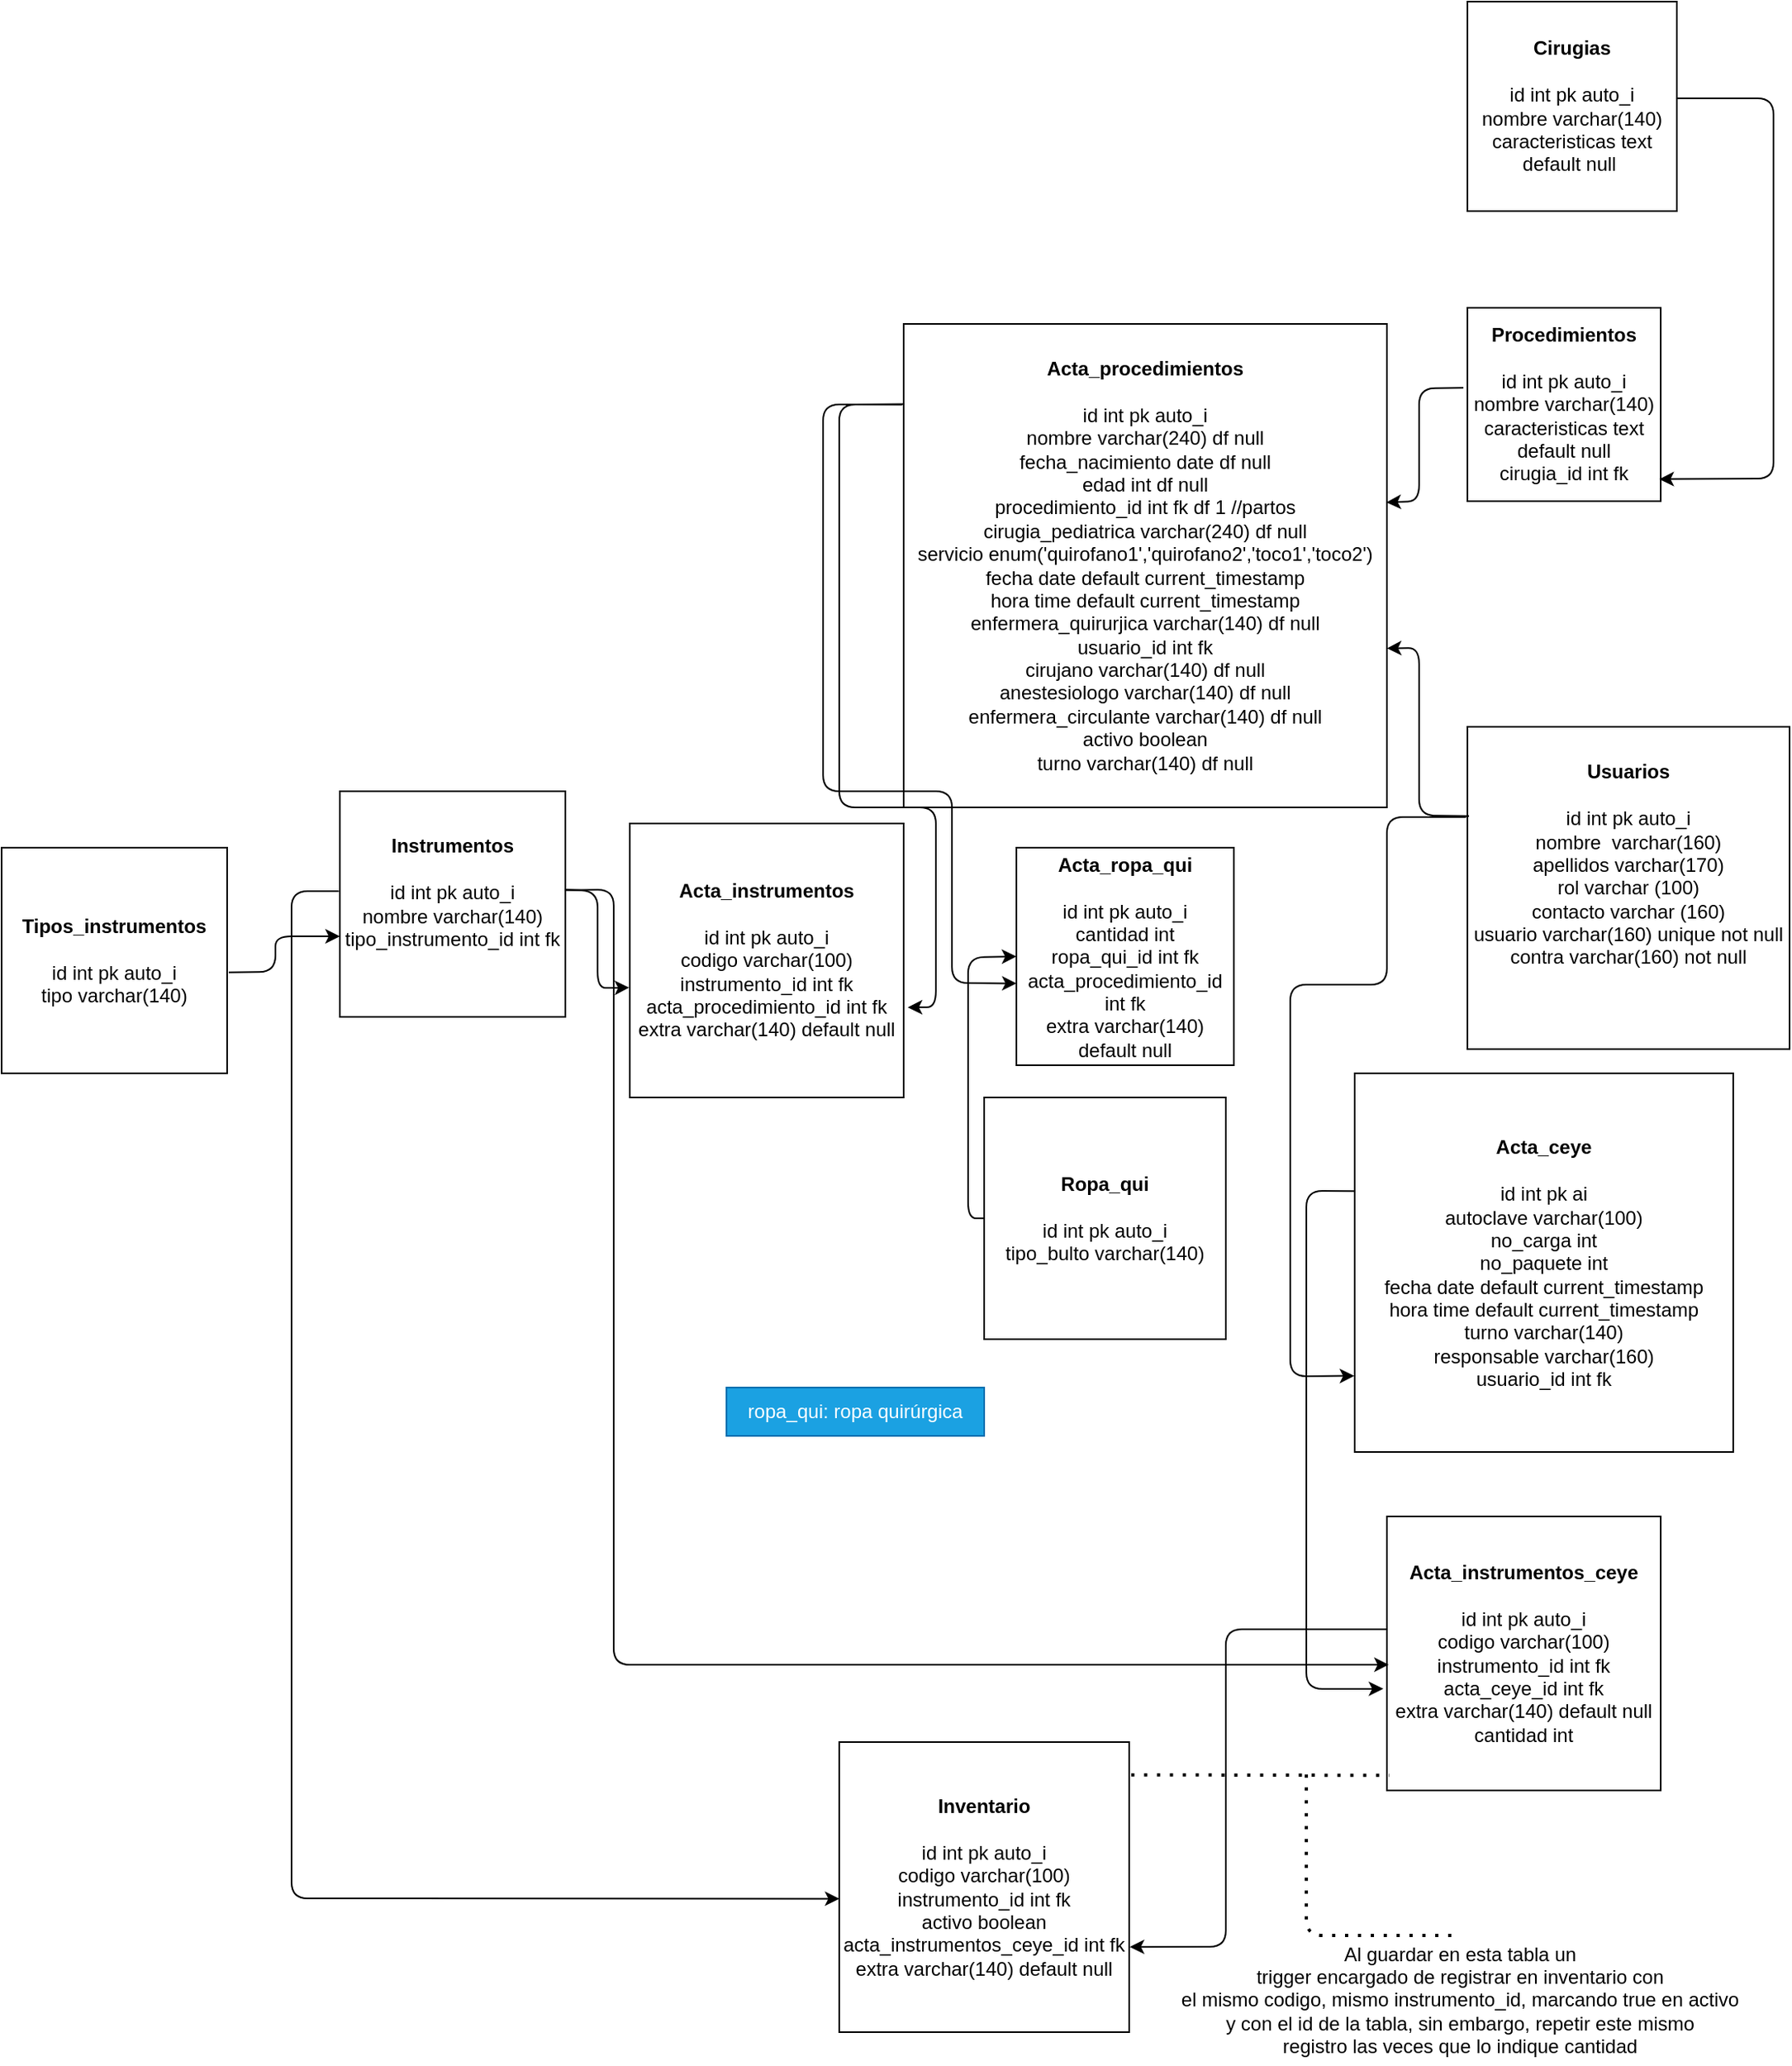 <mxfile>
    <diagram id="234NKnhTCfFOBeIfzYKT" name="Page-1">
        <mxGraphModel dx="2089" dy="1544" grid="1" gridSize="10" guides="1" tooltips="1" connect="1" arrows="1" fold="1" page="1" pageScale="1" pageWidth="827" pageHeight="1169" math="0" shadow="0">
            <root>
                <mxCell id="0"/>
                <mxCell id="1" parent="0"/>
                <mxCell id="2" value="&lt;b&gt;Procedimientos&lt;br&gt;&lt;br&gt;&lt;/b&gt;id int pk auto_i&lt;br&gt;nombre varchar(140)&lt;br&gt;caracteristicas text default null&lt;br&gt;cirugia_id int fk" style="whiteSpace=wrap;html=1;aspect=fixed;" parent="1" vertex="1">
                    <mxGeometry x="410" y="-60" width="120" height="120" as="geometry"/>
                </mxCell>
                <mxCell id="5" value="&lt;b&gt;Cirugias&lt;/b&gt;&lt;br&gt;&lt;br&gt;id int pk auto_i&lt;br&gt;nombre varchar(140)&lt;br&gt;caracteristicas text default null&amp;nbsp;" style="whiteSpace=wrap;html=1;aspect=fixed;" parent="1" vertex="1">
                    <mxGeometry x="410" y="-250" width="130" height="130" as="geometry"/>
                </mxCell>
                <mxCell id="6" value="&lt;b&gt;Acta_procedimientos&lt;/b&gt;&lt;br&gt;&lt;br&gt;id int pk auto_i&lt;br&gt;nombre varchar(240) df null&lt;br&gt;fecha_nacimiento date df null&lt;br&gt;edad int df null&lt;br&gt;procedimiento_id int fk df 1 //partos&lt;br&gt;cirugia_pediatrica varchar(240) df null&lt;br&gt;servicio enum('quirofano1','quirofano2','toco1','toco2')&lt;br&gt;fecha date default current_timestamp&lt;br&gt;hora time default current_timestamp&lt;br&gt;enfermera_quirurjica varchar(140) df null&lt;br&gt;usuario_id int fk&lt;br&gt;cirujano varchar(140) df null&lt;br&gt;anestesiologo varchar(140) df null&lt;br&gt;enfermera_circulante varchar(140) df null&lt;br&gt;activo boolean&lt;br&gt;turno varchar(140) df null" style="whiteSpace=wrap;html=1;aspect=fixed;" parent="1" vertex="1">
                    <mxGeometry x="60" y="-50" width="300" height="300" as="geometry"/>
                </mxCell>
                <mxCell id="8" value="&lt;b&gt;Ropa_qui&lt;br&gt;&lt;br&gt;&lt;/b&gt;id int pk auto_i&lt;br&gt;tipo_bulto varchar(140)" style="whiteSpace=wrap;html=1;aspect=fixed;" parent="1" vertex="1">
                    <mxGeometry x="110" y="430" width="150" height="150" as="geometry"/>
                </mxCell>
                <mxCell id="9" value="&lt;b&gt;Tipos_instrumentos&lt;br&gt;&lt;br&gt;&lt;/b&gt;id int pk auto_i&lt;br&gt;tipo varchar(140)&lt;br&gt;" style="whiteSpace=wrap;html=1;aspect=fixed;" parent="1" vertex="1">
                    <mxGeometry x="-500" y="275" width="140" height="140" as="geometry"/>
                </mxCell>
                <mxCell id="10" value="&lt;b&gt;Usuarios&lt;/b&gt;&lt;b&gt;&lt;br&gt;&lt;br&gt;&lt;/b&gt;id int pk auto_i&lt;br&gt;nombre&amp;nbsp; varchar(160)&lt;br&gt;apellidos varchar(170)&lt;br&gt;rol varchar (100)&lt;br&gt;contacto varchar (160)&lt;br&gt;usuario varchar(160) unique not null&lt;br&gt;contra varchar(160) not null&lt;br&gt;&amp;nbsp;&lt;br&gt;&lt;b&gt;&lt;br&gt;&lt;/b&gt;" style="whiteSpace=wrap;html=1;aspect=fixed;" parent="1" vertex="1">
                    <mxGeometry x="410" y="200" width="200" height="200" as="geometry"/>
                </mxCell>
                <mxCell id="11" value="&lt;b&gt;Acta_ceye&lt;/b&gt;&lt;br&gt;&lt;br&gt;id int pk ai&lt;br&gt;autoclave varchar(100)&lt;br&gt;no_carga int&lt;br&gt;no_paquete int&lt;br&gt;fecha date default current_timestamp&lt;br&gt;hora time default current_timestamp&lt;br&gt;turno varchar(140)&lt;br&gt;responsable varchar(160)&lt;br&gt;usuario_id int fk" style="whiteSpace=wrap;html=1;aspect=fixed;" parent="1" vertex="1">
                    <mxGeometry x="340" y="415" width="235" height="235" as="geometry"/>
                </mxCell>
                <mxCell id="13" value="&lt;b&gt;Acta_instrumentos&lt;br&gt;&lt;br&gt;&lt;/b&gt;id int pk auto_i&lt;br&gt;codigo varchar(100)&lt;br&gt;instrumento_id int fk&lt;br&gt;acta_procedimiento_id int fk&lt;br&gt;extra varchar(140) default null" style="whiteSpace=wrap;html=1;aspect=fixed;" parent="1" vertex="1">
                    <mxGeometry x="-110" y="260" width="170" height="170" as="geometry"/>
                </mxCell>
                <mxCell id="14" value="&lt;b&gt;Acta_ropa_qui&lt;/b&gt;&lt;br&gt;&lt;br&gt;id int pk auto_i&lt;br&gt;cantidad int&lt;br&gt;ropa_qui_id int fk&lt;br&gt;acta_procedimiento_id int fk&lt;br&gt;extra varchar(140) default null" style="whiteSpace=wrap;html=1;aspect=fixed;" parent="1" vertex="1">
                    <mxGeometry x="130" y="275" width="135" height="135" as="geometry"/>
                </mxCell>
                <mxCell id="15" value="" style="endArrow=classic;html=1;entryX=0.993;entryY=0.886;entryDx=0;entryDy=0;entryPerimeter=0;" parent="1" target="2" edge="1">
                    <mxGeometry width="50" height="50" relative="1" as="geometry">
                        <mxPoint x="540" y="-190" as="sourcePoint"/>
                        <mxPoint x="590" y="50" as="targetPoint"/>
                        <Array as="points">
                            <mxPoint x="600" y="-190"/>
                            <mxPoint x="600" y="46"/>
                        </Array>
                    </mxGeometry>
                </mxCell>
                <mxCell id="17" value="" style="endArrow=classic;html=1;exitX=-0.021;exitY=0.414;exitDx=0;exitDy=0;exitPerimeter=0;entryX=0.999;entryY=0.369;entryDx=0;entryDy=0;entryPerimeter=0;" parent="1" source="2" target="6" edge="1">
                    <mxGeometry width="50" height="50" relative="1" as="geometry">
                        <mxPoint x="280" y="100" as="sourcePoint"/>
                        <mxPoint x="320" y="70" as="targetPoint"/>
                        <Array as="points">
                            <mxPoint x="380" y="-10"/>
                            <mxPoint x="380" y="60"/>
                        </Array>
                    </mxGeometry>
                </mxCell>
                <mxCell id="18" value="" style="endArrow=classic;html=1;exitX=0.005;exitY=0.277;exitDx=0;exitDy=0;exitPerimeter=0;entryX=1;entryY=0.671;entryDx=0;entryDy=0;entryPerimeter=0;" parent="1" target="6" edge="1" source="10">
                    <mxGeometry width="50" height="50" relative="1" as="geometry">
                        <mxPoint x="410" y="260" as="sourcePoint"/>
                        <mxPoint x="320" y="170" as="targetPoint"/>
                        <Array as="points">
                            <mxPoint x="380" y="255"/>
                            <mxPoint x="380" y="151"/>
                        </Array>
                    </mxGeometry>
                </mxCell>
                <mxCell id="19" value="" style="endArrow=classic;html=1;exitX=0;exitY=0.166;exitDx=0;exitDy=0;exitPerimeter=0;entryX=1.015;entryY=0.671;entryDx=0;entryDy=0;entryPerimeter=0;" parent="1" source="6" target="13" edge="1">
                    <mxGeometry width="50" height="50" relative="1" as="geometry">
                        <mxPoint x="-80" y="140" as="sourcePoint"/>
                        <mxPoint x="-20" y="220" as="targetPoint"/>
                        <Array as="points">
                            <mxPoint x="20"/>
                            <mxPoint x="20" y="250"/>
                            <mxPoint x="80" y="250"/>
                            <mxPoint x="80" y="374"/>
                        </Array>
                    </mxGeometry>
                </mxCell>
                <mxCell id="20" value="" style="endArrow=classic;html=1;exitX=-0.003;exitY=0.167;exitDx=0;exitDy=0;exitPerimeter=0;entryX=0.001;entryY=0.624;entryDx=0;entryDy=0;entryPerimeter=0;" parent="1" source="6" target="14" edge="1">
                    <mxGeometry width="50" height="50" relative="1" as="geometry">
                        <mxPoint x="-60" y="140" as="sourcePoint"/>
                        <mxPoint x="-10" y="90" as="targetPoint"/>
                        <Array as="points">
                            <mxPoint x="10"/>
                            <mxPoint x="10" y="240"/>
                            <mxPoint x="90" y="240"/>
                            <mxPoint x="90" y="359"/>
                        </Array>
                    </mxGeometry>
                </mxCell>
                <mxCell id="21" value="" style="endArrow=classic;html=1;entryX=-0.002;entryY=0.599;entryDx=0;entryDy=0;entryPerimeter=0;exitX=0.996;exitY=0.436;exitDx=0;exitDy=0;exitPerimeter=0;" parent="1" source="30" target="13" edge="1">
                    <mxGeometry width="50" height="50" relative="1" as="geometry">
                        <mxPoint x="-150" y="200" as="sourcePoint"/>
                        <mxPoint x="40" y="400" as="targetPoint"/>
                        <Array as="points">
                            <mxPoint x="-130" y="302"/>
                            <mxPoint x="-130" y="362"/>
                            <mxPoint x="-120" y="362"/>
                        </Array>
                    </mxGeometry>
                </mxCell>
                <mxCell id="22" value="" style="endArrow=classic;html=1;exitX=0;exitY=0.5;exitDx=0;exitDy=0;entryX=0;entryY=0.5;entryDx=0;entryDy=0;" parent="1" source="8" target="14" edge="1">
                    <mxGeometry width="50" height="50" relative="1" as="geometry">
                        <mxPoint x="20" y="520" as="sourcePoint"/>
                        <mxPoint x="70" y="470" as="targetPoint"/>
                        <Array as="points">
                            <mxPoint x="100" y="505"/>
                            <mxPoint x="100" y="343"/>
                        </Array>
                    </mxGeometry>
                </mxCell>
                <mxCell id="23" value="ropa_qui: ropa quirúrgica" style="text;html=1;strokeColor=#006EAF;fillColor=#1ba1e2;align=center;verticalAlign=middle;whiteSpace=wrap;rounded=0;fontColor=#ffffff;" parent="1" vertex="1">
                    <mxGeometry x="-50" y="610" width="160" height="30" as="geometry"/>
                </mxCell>
                <mxCell id="24" value="" style="endArrow=classic;html=1;exitX=-0.004;exitY=0.28;exitDx=0;exitDy=0;exitPerimeter=0;entryX=-0.001;entryY=0.799;entryDx=0;entryDy=0;entryPerimeter=0;" edge="1" parent="1" source="10" target="11">
                    <mxGeometry width="50" height="50" relative="1" as="geometry">
                        <mxPoint x="410" y="250" as="sourcePoint"/>
                        <mxPoint x="300" y="380" as="targetPoint"/>
                        <Array as="points">
                            <mxPoint x="360" y="256"/>
                            <mxPoint x="360" y="360"/>
                            <mxPoint x="300" y="360"/>
                            <mxPoint x="300" y="603"/>
                        </Array>
                    </mxGeometry>
                </mxCell>
                <mxCell id="26" value="&lt;b&gt;Acta_instrumentos_ceye&lt;br&gt;&lt;br&gt;&lt;/b&gt;id int pk auto_i&lt;br&gt;codigo varchar(100)&lt;br&gt;instrumento_id int fk&lt;br&gt;acta_ceye_id int fk&lt;br&gt;extra varchar(140) default null&lt;br&gt;cantidad int" style="whiteSpace=wrap;html=1;aspect=fixed;" vertex="1" parent="1">
                    <mxGeometry x="360" y="690" width="170" height="170" as="geometry"/>
                </mxCell>
                <mxCell id="28" value="" style="endArrow=classic;html=1;entryX=0.007;entryY=0.541;entryDx=0;entryDy=0;entryPerimeter=0;exitX=0.993;exitY=0.438;exitDx=0;exitDy=0;exitPerimeter=0;" edge="1" parent="1" source="30" target="26">
                    <mxGeometry width="50" height="50" relative="1" as="geometry">
                        <mxPoint x="-270" y="410" as="sourcePoint"/>
                        <mxPoint x="320" y="770" as="targetPoint"/>
                        <Array as="points">
                            <mxPoint x="-120" y="301"/>
                            <mxPoint x="-120" y="430"/>
                            <mxPoint x="-120" y="782"/>
                        </Array>
                    </mxGeometry>
                </mxCell>
                <mxCell id="29" value="" style="endArrow=classic;html=1;exitX=-0.002;exitY=0.311;exitDx=0;exitDy=0;exitPerimeter=0;entryX=-0.013;entryY=0.629;entryDx=0;entryDy=0;entryPerimeter=0;" edge="1" parent="1" source="11" target="26">
                    <mxGeometry width="50" height="50" relative="1" as="geometry">
                        <mxPoint x="120" y="680" as="sourcePoint"/>
                        <mxPoint x="170" y="630" as="targetPoint"/>
                        <Array as="points">
                            <mxPoint x="310" y="488"/>
                            <mxPoint x="310" y="797"/>
                        </Array>
                    </mxGeometry>
                </mxCell>
                <mxCell id="30" value="&lt;b&gt;Instrumentos&lt;br&gt;&lt;br&gt;&lt;/b&gt;id int pk auto_i&lt;br&gt;nombre varchar(140)&lt;br&gt;tipo_instrumento_id int fk&lt;br&gt;&lt;b&gt;&lt;br&gt;&lt;/b&gt;" style="whiteSpace=wrap;html=1;aspect=fixed;" vertex="1" parent="1">
                    <mxGeometry x="-290" y="240" width="140" height="140" as="geometry"/>
                </mxCell>
                <mxCell id="32" value="" style="endArrow=classic;html=1;exitX=1.007;exitY=0.553;exitDx=0;exitDy=0;exitPerimeter=0;entryX=0;entryY=0.643;entryDx=0;entryDy=0;entryPerimeter=0;" edge="1" parent="1" source="9" target="30">
                    <mxGeometry width="50" height="50" relative="1" as="geometry">
                        <mxPoint x="-120" y="240" as="sourcePoint"/>
                        <mxPoint x="-70" y="190" as="targetPoint"/>
                        <Array as="points">
                            <mxPoint x="-330" y="352"/>
                            <mxPoint x="-330" y="330"/>
                        </Array>
                    </mxGeometry>
                </mxCell>
                <mxCell id="33" value="&lt;b&gt;Inventario&lt;br&gt;&lt;br&gt;&lt;/b&gt;id int pk auto_i&lt;br&gt;codigo varchar(100)&lt;br&gt;instrumento_id int fk&lt;br&gt;activo boolean&lt;br&gt;acta_instrumentos_ceye_id int fk&lt;br&gt;extra varchar(140) default null" style="whiteSpace=wrap;html=1;aspect=fixed;" vertex="1" parent="1">
                    <mxGeometry x="20" y="830" width="180" height="180" as="geometry"/>
                </mxCell>
                <mxCell id="34" value="" style="endArrow=classic;html=1;entryX=1.002;entryY=0.706;entryDx=0;entryDy=0;entryPerimeter=0;" edge="1" parent="1" target="33">
                    <mxGeometry width="50" height="50" relative="1" as="geometry">
                        <mxPoint x="360" y="760" as="sourcePoint"/>
                        <mxPoint x="300" y="900" as="targetPoint"/>
                        <Array as="points">
                            <mxPoint x="260" y="760"/>
                            <mxPoint x="260" y="957"/>
                        </Array>
                    </mxGeometry>
                </mxCell>
                <mxCell id="35" value="" style="endArrow=classic;html=1;exitX=-0.005;exitY=0.443;exitDx=0;exitDy=0;exitPerimeter=0;entryX=0.001;entryY=0.54;entryDx=0;entryDy=0;entryPerimeter=0;" edge="1" parent="1" source="30" target="33">
                    <mxGeometry width="50" height="50" relative="1" as="geometry">
                        <mxPoint x="-280" y="410" as="sourcePoint"/>
                        <mxPoint x="-150" y="790" as="targetPoint"/>
                        <Array as="points">
                            <mxPoint x="-320" y="302"/>
                            <mxPoint x="-320" y="560"/>
                            <mxPoint x="-320" y="927"/>
                        </Array>
                    </mxGeometry>
                </mxCell>
                <mxCell id="37" value="" style="endArrow=none;dashed=1;html=1;dashPattern=1 3;strokeWidth=2;exitX=1.007;exitY=0.113;exitDx=0;exitDy=0;exitPerimeter=0;entryX=0.009;entryY=0.945;entryDx=0;entryDy=0;entryPerimeter=0;" edge="1" parent="1" source="33" target="26">
                    <mxGeometry width="50" height="50" relative="1" as="geometry">
                        <mxPoint x="250" y="930" as="sourcePoint"/>
                        <mxPoint x="300" y="880" as="targetPoint"/>
                    </mxGeometry>
                </mxCell>
                <mxCell id="38" value="" style="endArrow=none;dashed=1;html=1;dashPattern=1 3;strokeWidth=2;" edge="1" parent="1">
                    <mxGeometry width="50" height="50" relative="1" as="geometry">
                        <mxPoint x="400" y="950" as="sourcePoint"/>
                        <mxPoint x="310" y="850" as="targetPoint"/>
                        <Array as="points">
                            <mxPoint x="310" y="950"/>
                        </Array>
                    </mxGeometry>
                </mxCell>
                <mxCell id="39" value="Al guardar en esta tabla un&lt;br&gt;trigger encargado de registrar en inventario con&lt;br&gt;el mismo codigo, mismo instrumento_id, marcando true en activo&lt;br&gt;y con el id de la tabla, sin embargo, repetir este mismo&lt;br&gt;registro las veces que lo indique cantidad" style="text;html=1;align=center;verticalAlign=middle;resizable=0;points=[];autosize=1;strokeColor=none;fillColor=none;" vertex="1" parent="1">
                    <mxGeometry x="225" y="950" width="360" height="80" as="geometry"/>
                </mxCell>
            </root>
        </mxGraphModel>
    </diagram>
</mxfile>
